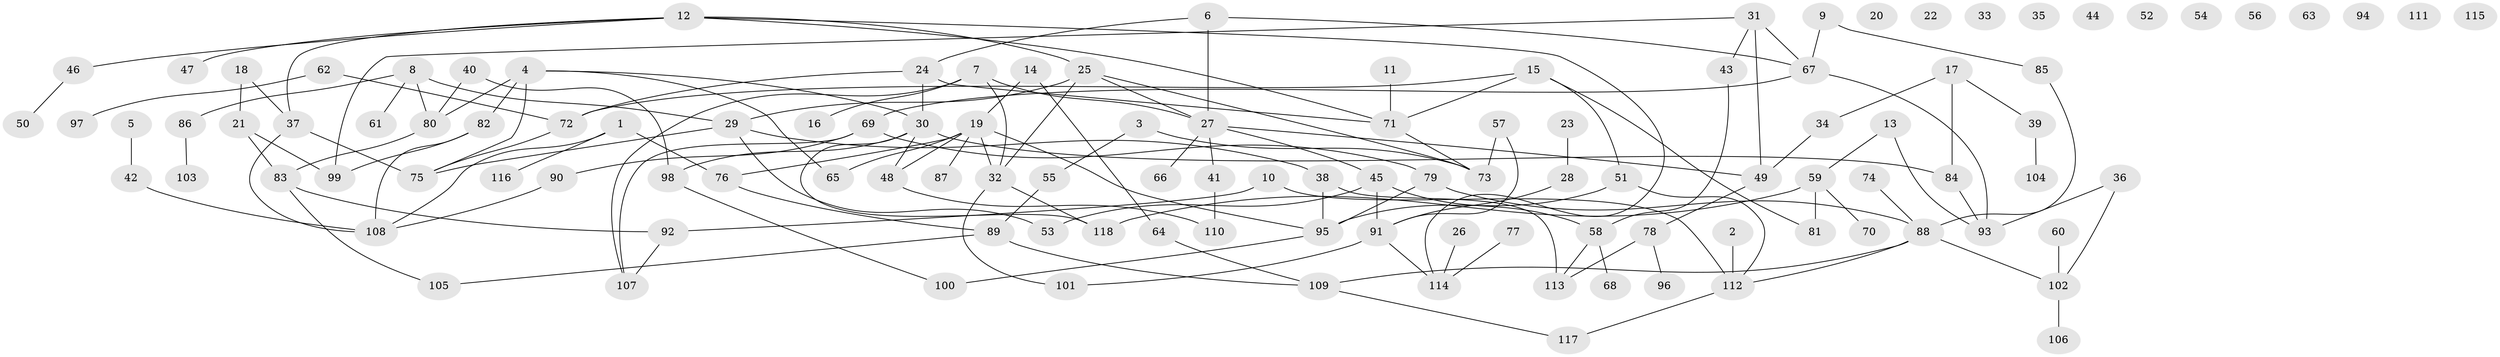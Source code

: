 // Generated by graph-tools (version 1.1) at 2025/33/03/09/25 02:33:54]
// undirected, 118 vertices, 151 edges
graph export_dot {
graph [start="1"]
  node [color=gray90,style=filled];
  1;
  2;
  3;
  4;
  5;
  6;
  7;
  8;
  9;
  10;
  11;
  12;
  13;
  14;
  15;
  16;
  17;
  18;
  19;
  20;
  21;
  22;
  23;
  24;
  25;
  26;
  27;
  28;
  29;
  30;
  31;
  32;
  33;
  34;
  35;
  36;
  37;
  38;
  39;
  40;
  41;
  42;
  43;
  44;
  45;
  46;
  47;
  48;
  49;
  50;
  51;
  52;
  53;
  54;
  55;
  56;
  57;
  58;
  59;
  60;
  61;
  62;
  63;
  64;
  65;
  66;
  67;
  68;
  69;
  70;
  71;
  72;
  73;
  74;
  75;
  76;
  77;
  78;
  79;
  80;
  81;
  82;
  83;
  84;
  85;
  86;
  87;
  88;
  89;
  90;
  91;
  92;
  93;
  94;
  95;
  96;
  97;
  98;
  99;
  100;
  101;
  102;
  103;
  104;
  105;
  106;
  107;
  108;
  109;
  110;
  111;
  112;
  113;
  114;
  115;
  116;
  117;
  118;
  1 -- 76;
  1 -- 108;
  1 -- 116;
  2 -- 112;
  3 -- 55;
  3 -- 73;
  4 -- 30;
  4 -- 65;
  4 -- 75;
  4 -- 80;
  4 -- 82;
  5 -- 42;
  6 -- 24;
  6 -- 27;
  6 -- 67;
  7 -- 16;
  7 -- 27;
  7 -- 32;
  7 -- 107;
  8 -- 29;
  8 -- 61;
  8 -- 80;
  8 -- 86;
  9 -- 67;
  9 -- 85;
  10 -- 92;
  10 -- 112;
  11 -- 71;
  12 -- 25;
  12 -- 37;
  12 -- 46;
  12 -- 47;
  12 -- 71;
  12 -- 114;
  13 -- 59;
  13 -- 93;
  14 -- 19;
  14 -- 64;
  15 -- 51;
  15 -- 71;
  15 -- 72;
  15 -- 81;
  17 -- 34;
  17 -- 39;
  17 -- 84;
  18 -- 21;
  18 -- 37;
  19 -- 32;
  19 -- 48;
  19 -- 65;
  19 -- 76;
  19 -- 87;
  19 -- 95;
  21 -- 83;
  21 -- 99;
  23 -- 28;
  24 -- 30;
  24 -- 71;
  24 -- 72;
  25 -- 27;
  25 -- 29;
  25 -- 32;
  25 -- 73;
  26 -- 114;
  27 -- 41;
  27 -- 45;
  27 -- 49;
  27 -- 66;
  28 -- 91;
  29 -- 38;
  29 -- 53;
  29 -- 75;
  30 -- 48;
  30 -- 84;
  30 -- 98;
  30 -- 118;
  31 -- 43;
  31 -- 49;
  31 -- 67;
  31 -- 99;
  32 -- 101;
  32 -- 118;
  34 -- 49;
  36 -- 93;
  36 -- 102;
  37 -- 75;
  37 -- 108;
  38 -- 95;
  38 -- 113;
  39 -- 104;
  40 -- 80;
  40 -- 98;
  41 -- 110;
  42 -- 108;
  43 -- 58;
  45 -- 53;
  45 -- 58;
  45 -- 91;
  46 -- 50;
  48 -- 110;
  49 -- 78;
  51 -- 95;
  51 -- 112;
  55 -- 89;
  57 -- 73;
  57 -- 91;
  58 -- 68;
  58 -- 113;
  59 -- 70;
  59 -- 81;
  59 -- 118;
  60 -- 102;
  62 -- 72;
  62 -- 97;
  64 -- 109;
  67 -- 69;
  67 -- 93;
  69 -- 79;
  69 -- 90;
  69 -- 107;
  71 -- 73;
  72 -- 75;
  74 -- 88;
  76 -- 89;
  77 -- 114;
  78 -- 96;
  78 -- 113;
  79 -- 88;
  79 -- 95;
  80 -- 83;
  82 -- 99;
  82 -- 108;
  83 -- 92;
  83 -- 105;
  84 -- 93;
  85 -- 88;
  86 -- 103;
  88 -- 102;
  88 -- 109;
  88 -- 112;
  89 -- 105;
  89 -- 109;
  90 -- 108;
  91 -- 101;
  91 -- 114;
  92 -- 107;
  95 -- 100;
  98 -- 100;
  102 -- 106;
  109 -- 117;
  112 -- 117;
}
